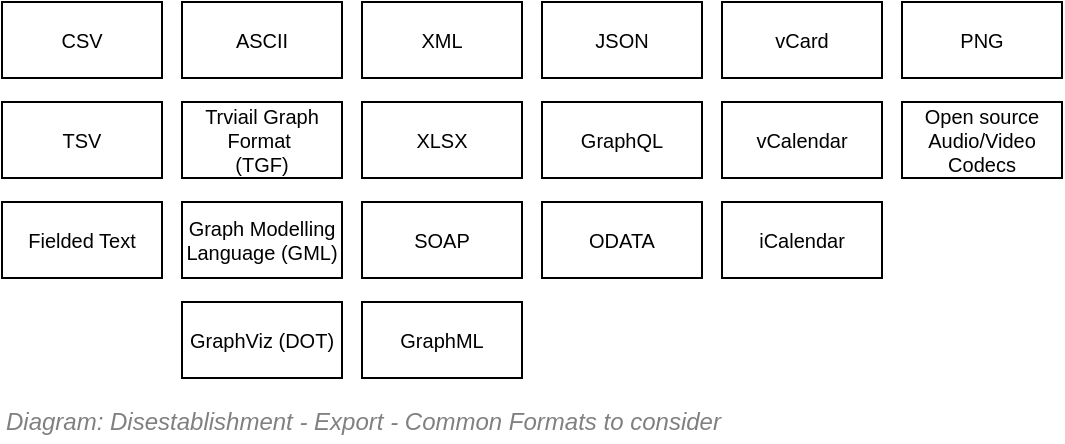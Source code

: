<mxfile compressed="false" version="18.0.2" type="google">
  <diagram id="fF0HOrGiVqz4iO8XVd2Q" name="Disestablishment/Candidate Export Protocols">
    <mxGraphModel grid="1" page="1" gridSize="10" guides="1" tooltips="1" connect="1" arrows="1" fold="1" pageScale="1" pageWidth="827" pageHeight="1169" math="0" shadow="0">
      <root>
        <mxCell id="grzf9fgfFzJlJSI0Qqgz-0" />
        <mxCell id="grzf9fgfFzJlJSI0Qqgz-1" value="About" parent="grzf9fgfFzJlJSI0Qqgz-0" />
        <mxCell id="grzf9fgfFzJlJSI0Qqgz-2" value="TItle/Page" visible="0" parent="grzf9fgfFzJlJSI0Qqgz-0" />
        <mxCell id="grzf9fgfFzJlJSI0Qqgz-5" value="" style="group;fontSize=10;" vertex="1" connectable="0" parent="grzf9fgfFzJlJSI0Qqgz-2">
          <mxGeometry x="120" y="120" width="560" height="45" as="geometry" />
        </mxCell>
        <mxCell id="grzf9fgfFzJlJSI0Qqgz-6" value="&lt;font style=&quot;font-size: 10px&quot;&gt;&lt;span style=&quot;font-size: 11px&quot;&gt;Base Logical Module -&amp;nbsp;&lt;/span&gt;Disestablishment - Common Formats to consider&lt;/font&gt;" style="text;strokeColor=none;fillColor=none;html=1;fontSize=10;fontStyle=1;verticalAlign=middle;align=left;shadow=0;glass=0;comic=0;opacity=30;fontColor=#808080;" vertex="1" parent="grzf9fgfFzJlJSI0Qqgz-5">
          <mxGeometry width="560" height="40" as="geometry" />
        </mxCell>
        <mxCell id="grzf9fgfFzJlJSI0Qqgz-7" value="" style="line;strokeWidth=2;html=1;shadow=0;glass=0;comic=0;fillColor=none;fontSize=10;fontColor=#CCCCCC;labelBackgroundColor=none;strokeColor=#CCCCCC;" vertex="1" parent="grzf9fgfFzJlJSI0Qqgz-5">
          <mxGeometry y="35" width="560" height="10" as="geometry" />
        </mxCell>
        <mxCell id="3yi9NYUl1jsoUbtsiezh-0" value="Title/Diagram" parent="grzf9fgfFzJlJSI0Qqgz-0" />
        <mxCell id="3yi9NYUl1jsoUbtsiezh-1" value="&lt;font style=&quot;font-size: 12px&quot;&gt;&lt;span&gt;Diagram: &lt;/span&gt;Disestablishment - Export - Common Formats to consider&lt;/font&gt;" style="text;strokeColor=none;fillColor=none;html=1;fontSize=10;fontStyle=2;verticalAlign=middle;align=left;shadow=0;glass=0;comic=0;opacity=30;fontColor=#808080;" vertex="1" parent="3yi9NYUl1jsoUbtsiezh-0">
          <mxGeometry x="120" y="480" width="520" height="20" as="geometry" />
        </mxCell>
        <mxCell id="grzf9fgfFzJlJSI0Qqgz-3" value="Legend" parent="grzf9fgfFzJlJSI0Qqgz-0" />
        <mxCell id="grzf9fgfFzJlJSI0Qqgz-4" value="Boxes" style="" parent="grzf9fgfFzJlJSI0Qqgz-0" />
        <UserObject label="CSV" link="https://en.wikipedia.org/wiki/Comma-separated_values" id="grzf9fgfFzJlJSI0Qqgz-19">
          <mxCell style="shape=ext;rounded=0;html=1;whiteSpace=wrap;fontSize=10;" vertex="1" parent="grzf9fgfFzJlJSI0Qqgz-4">
            <mxGeometry x="120" y="280" width="80" height="38" as="geometry" />
          </mxCell>
        </UserObject>
        <UserObject label="XML" link="https://en.wikipedia.org/wiki/XML" id="grzf9fgfFzJlJSI0Qqgz-23">
          <mxCell style="shape=ext;rounded=0;html=1;whiteSpace=wrap;fontSize=10;" vertex="1" parent="grzf9fgfFzJlJSI0Qqgz-4">
            <mxGeometry x="300" y="280" width="80" height="38" as="geometry" />
          </mxCell>
        </UserObject>
        <UserObject label="JSON" link="https://en.wikipedia.org/wiki/JSON" id="grzf9fgfFzJlJSI0Qqgz-24">
          <mxCell style="shape=ext;rounded=0;html=1;whiteSpace=wrap;fontSize=10;" vertex="1" parent="grzf9fgfFzJlJSI0Qqgz-4">
            <mxGeometry x="390" y="280" width="80" height="38" as="geometry" />
          </mxCell>
        </UserObject>
        <UserObject label="SOAP" link="https://en.wikipedia.org/wiki/SOAP" id="grzf9fgfFzJlJSI0Qqgz-27">
          <mxCell style="shape=ext;rounded=0;html=1;whiteSpace=wrap;fontSize=10;" vertex="1" parent="grzf9fgfFzJlJSI0Qqgz-4">
            <mxGeometry x="300" y="380" width="80" height="38" as="geometry" />
          </mxCell>
        </UserObject>
        <UserObject label="Graph Modelling Language (GML)" link="https://en.wikipedia.org/wiki/Graph_Modelling_Language" id="grzf9fgfFzJlJSI0Qqgz-28">
          <mxCell style="shape=ext;rounded=0;html=1;whiteSpace=wrap;fontSize=10;" vertex="1" parent="grzf9fgfFzJlJSI0Qqgz-4">
            <mxGeometry x="210" y="380" width="80" height="38" as="geometry" />
          </mxCell>
        </UserObject>
        <UserObject label="GraphML" link="https://en.wikipedia.org/wiki/GraphML" id="grzf9fgfFzJlJSI0Qqgz-29">
          <mxCell style="shape=ext;rounded=0;html=1;whiteSpace=wrap;fontSize=10;" vertex="1" parent="grzf9fgfFzJlJSI0Qqgz-4">
            <mxGeometry x="300" y="430" width="80" height="38" as="geometry" />
          </mxCell>
        </UserObject>
        <UserObject label="GraphViz (DOT)" link="https://en.wikipedia.org/wiki/DOT_(graph_description_language)" id="grzf9fgfFzJlJSI0Qqgz-30">
          <mxCell style="shape=ext;rounded=0;html=1;whiteSpace=wrap;fontSize=10;" vertex="1" parent="grzf9fgfFzJlJSI0Qqgz-4">
            <mxGeometry x="210" y="430" width="80" height="38" as="geometry" />
          </mxCell>
        </UserObject>
        <UserObject label="XLSX" link="https://en.wikipedia.org/wiki/Microsoft_Excel" id="grzf9fgfFzJlJSI0Qqgz-31">
          <mxCell style="shape=ext;rounded=0;html=1;whiteSpace=wrap;fontSize=10;" vertex="1" parent="grzf9fgfFzJlJSI0Qqgz-4">
            <mxGeometry x="300" y="330" width="80" height="38" as="geometry" />
          </mxCell>
        </UserObject>
        <UserObject label="Trviail Graph Format&amp;nbsp;&lt;br&gt;(TGF)" link="https://en.wikipedia.org/wiki/Trivial_Graph_Format" id="grzf9fgfFzJlJSI0Qqgz-33">
          <mxCell style="shape=ext;rounded=0;html=1;whiteSpace=wrap;fontSize=10;" vertex="1" parent="grzf9fgfFzJlJSI0Qqgz-4">
            <mxGeometry x="210" y="330" width="80" height="38" as="geometry" />
          </mxCell>
        </UserObject>
        <UserObject label="ASCII" link="https://en.wikipedia.org/wiki/ASCII" id="grzf9fgfFzJlJSI0Qqgz-35">
          <mxCell style="shape=ext;rounded=0;html=1;whiteSpace=wrap;fontSize=10;" vertex="1" parent="grzf9fgfFzJlJSI0Qqgz-4">
            <mxGeometry x="210" y="280" width="80" height="38" as="geometry" />
          </mxCell>
        </UserObject>
        <UserObject label="GraphQL" link="https://graphql.org/learn/" id="grzf9fgfFzJlJSI0Qqgz-36">
          <mxCell style="shape=ext;rounded=0;html=1;whiteSpace=wrap;fontSize=10;movable=1;resizable=1;rotatable=1;deletable=1;editable=1;connectable=1;" vertex="1" parent="grzf9fgfFzJlJSI0Qqgz-4">
            <mxGeometry x="390" y="330" width="80" height="38" as="geometry" />
          </mxCell>
        </UserObject>
        <UserObject label="ODATA" link="https://www.odata.org/" id="grzf9fgfFzJlJSI0Qqgz-37">
          <mxCell style="shape=ext;rounded=0;html=1;whiteSpace=wrap;fontSize=10;" vertex="1" parent="grzf9fgfFzJlJSI0Qqgz-4">
            <mxGeometry x="390" y="380" width="80" height="38" as="geometry" />
          </mxCell>
        </UserObject>
        <UserObject label="TSV" link="https://en.wikipedia.org/wiki/Tab-separated_values" id="grzf9fgfFzJlJSI0Qqgz-38">
          <mxCell style="shape=ext;rounded=0;html=1;whiteSpace=wrap;fontSize=10;" vertex="1" parent="grzf9fgfFzJlJSI0Qqgz-4">
            <mxGeometry x="120" y="330" width="80" height="38" as="geometry" />
          </mxCell>
        </UserObject>
        <UserObject label="Fielded Text" link="http://www.fieldedtext.org/" id="grzf9fgfFzJlJSI0Qqgz-39">
          <mxCell style="shape=ext;rounded=0;html=1;whiteSpace=wrap;fontSize=10;" vertex="1" parent="grzf9fgfFzJlJSI0Qqgz-4">
            <mxGeometry x="120" y="380" width="80" height="38" as="geometry" />
          </mxCell>
        </UserObject>
        <UserObject label="vCard" link="https://en.wikipedia.org/wiki/VCard" id="grzf9fgfFzJlJSI0Qqgz-40">
          <mxCell style="shape=ext;rounded=0;html=1;whiteSpace=wrap;fontSize=10;" vertex="1" parent="grzf9fgfFzJlJSI0Qqgz-4">
            <mxGeometry x="480" y="280" width="80" height="38" as="geometry" />
          </mxCell>
        </UserObject>
        <UserObject label="iCalendar" link="https://en.wikipedia.org/wiki/ICalendar" id="grzf9fgfFzJlJSI0Qqgz-41">
          <mxCell style="shape=ext;rounded=0;html=1;whiteSpace=wrap;fontSize=10;" vertex="1" parent="grzf9fgfFzJlJSI0Qqgz-4">
            <mxGeometry x="480" y="380" width="80" height="38" as="geometry" />
          </mxCell>
        </UserObject>
        <UserObject label="vCalendar" link="http://fileformats.archiveteam.org/wiki/VCalendar" id="grzf9fgfFzJlJSI0Qqgz-42">
          <mxCell style="shape=ext;rounded=0;html=1;whiteSpace=wrap;fontSize=10;" vertex="1" parent="grzf9fgfFzJlJSI0Qqgz-4">
            <mxGeometry x="480" y="330" width="80" height="38" as="geometry" />
          </mxCell>
        </UserObject>
        <UserObject label="PNG" link="https://en.wikipedia.org/wiki/Portable_Network_Graphics" id="grzf9fgfFzJlJSI0Qqgz-44">
          <mxCell style="shape=ext;rounded=0;html=1;whiteSpace=wrap;fontSize=10;" vertex="1" parent="grzf9fgfFzJlJSI0Qqgz-4">
            <mxGeometry x="570" y="280" width="80" height="38" as="geometry" />
          </mxCell>
        </UserObject>
        <UserObject label="Open source&lt;br&gt;Audio/Video Codecs" link="https://en.wikipedia.org/wiki/List_of_open-source_codecs" id="grzf9fgfFzJlJSI0Qqgz-45">
          <mxCell style="shape=ext;rounded=0;html=1;whiteSpace=wrap;fontSize=10;" vertex="1" parent="grzf9fgfFzJlJSI0Qqgz-4">
            <mxGeometry x="570" y="330" width="80" height="38" as="geometry" />
          </mxCell>
        </UserObject>
      </root>
    </mxGraphModel>
  </diagram>
</mxfile>
